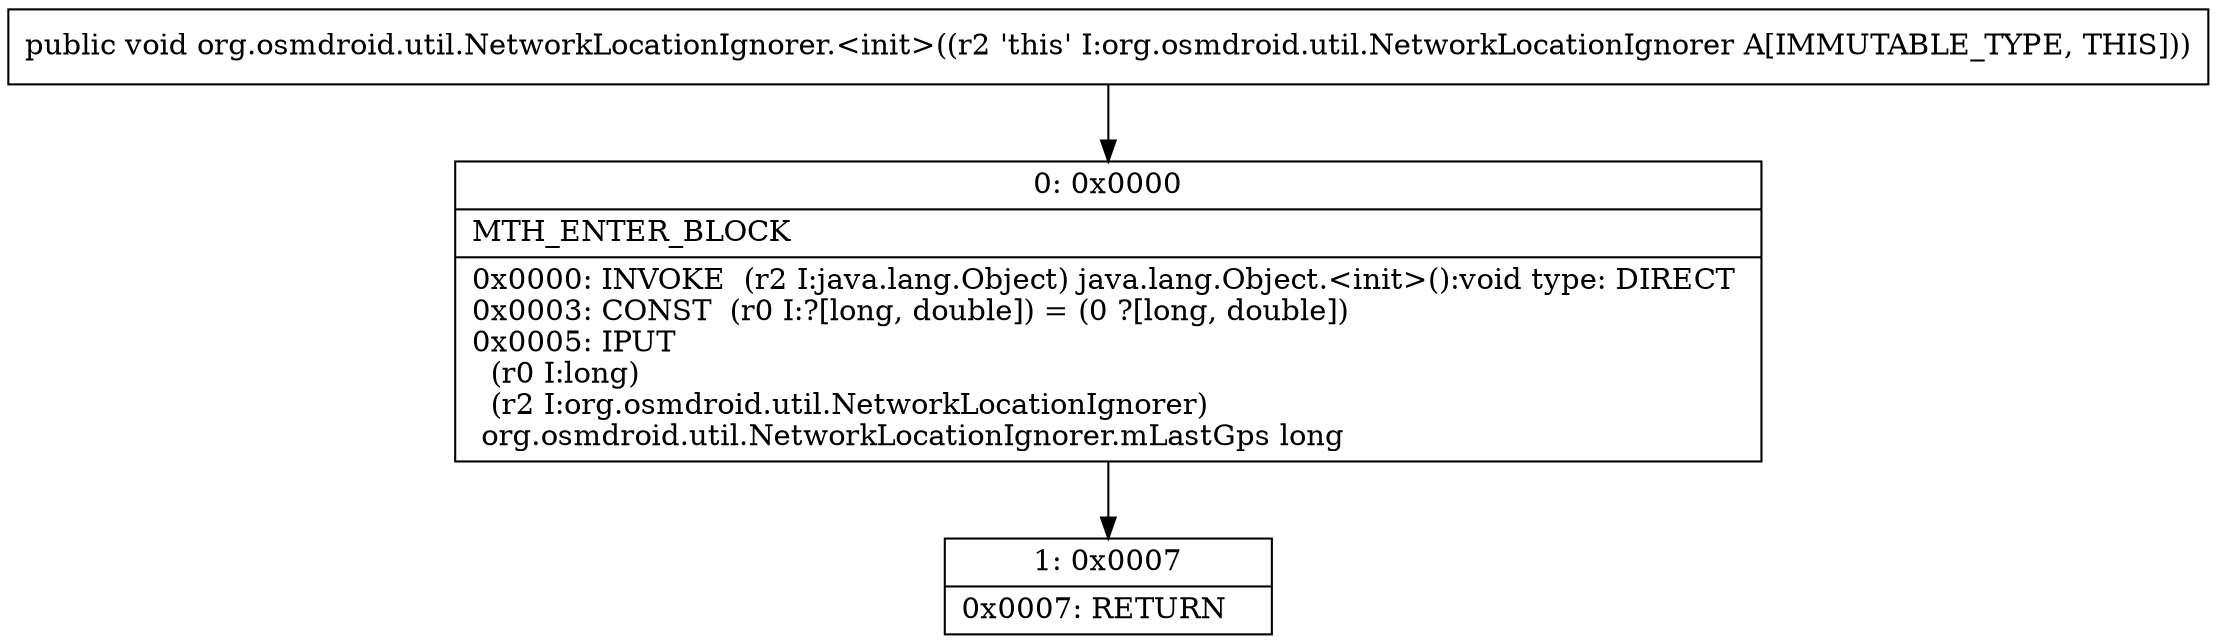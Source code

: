 digraph "CFG fororg.osmdroid.util.NetworkLocationIgnorer.\<init\>()V" {
Node_0 [shape=record,label="{0\:\ 0x0000|MTH_ENTER_BLOCK\l|0x0000: INVOKE  (r2 I:java.lang.Object) java.lang.Object.\<init\>():void type: DIRECT \l0x0003: CONST  (r0 I:?[long, double]) = (0 ?[long, double]) \l0x0005: IPUT  \l  (r0 I:long)\l  (r2 I:org.osmdroid.util.NetworkLocationIgnorer)\l org.osmdroid.util.NetworkLocationIgnorer.mLastGps long \l}"];
Node_1 [shape=record,label="{1\:\ 0x0007|0x0007: RETURN   \l}"];
MethodNode[shape=record,label="{public void org.osmdroid.util.NetworkLocationIgnorer.\<init\>((r2 'this' I:org.osmdroid.util.NetworkLocationIgnorer A[IMMUTABLE_TYPE, THIS])) }"];
MethodNode -> Node_0;
Node_0 -> Node_1;
}

